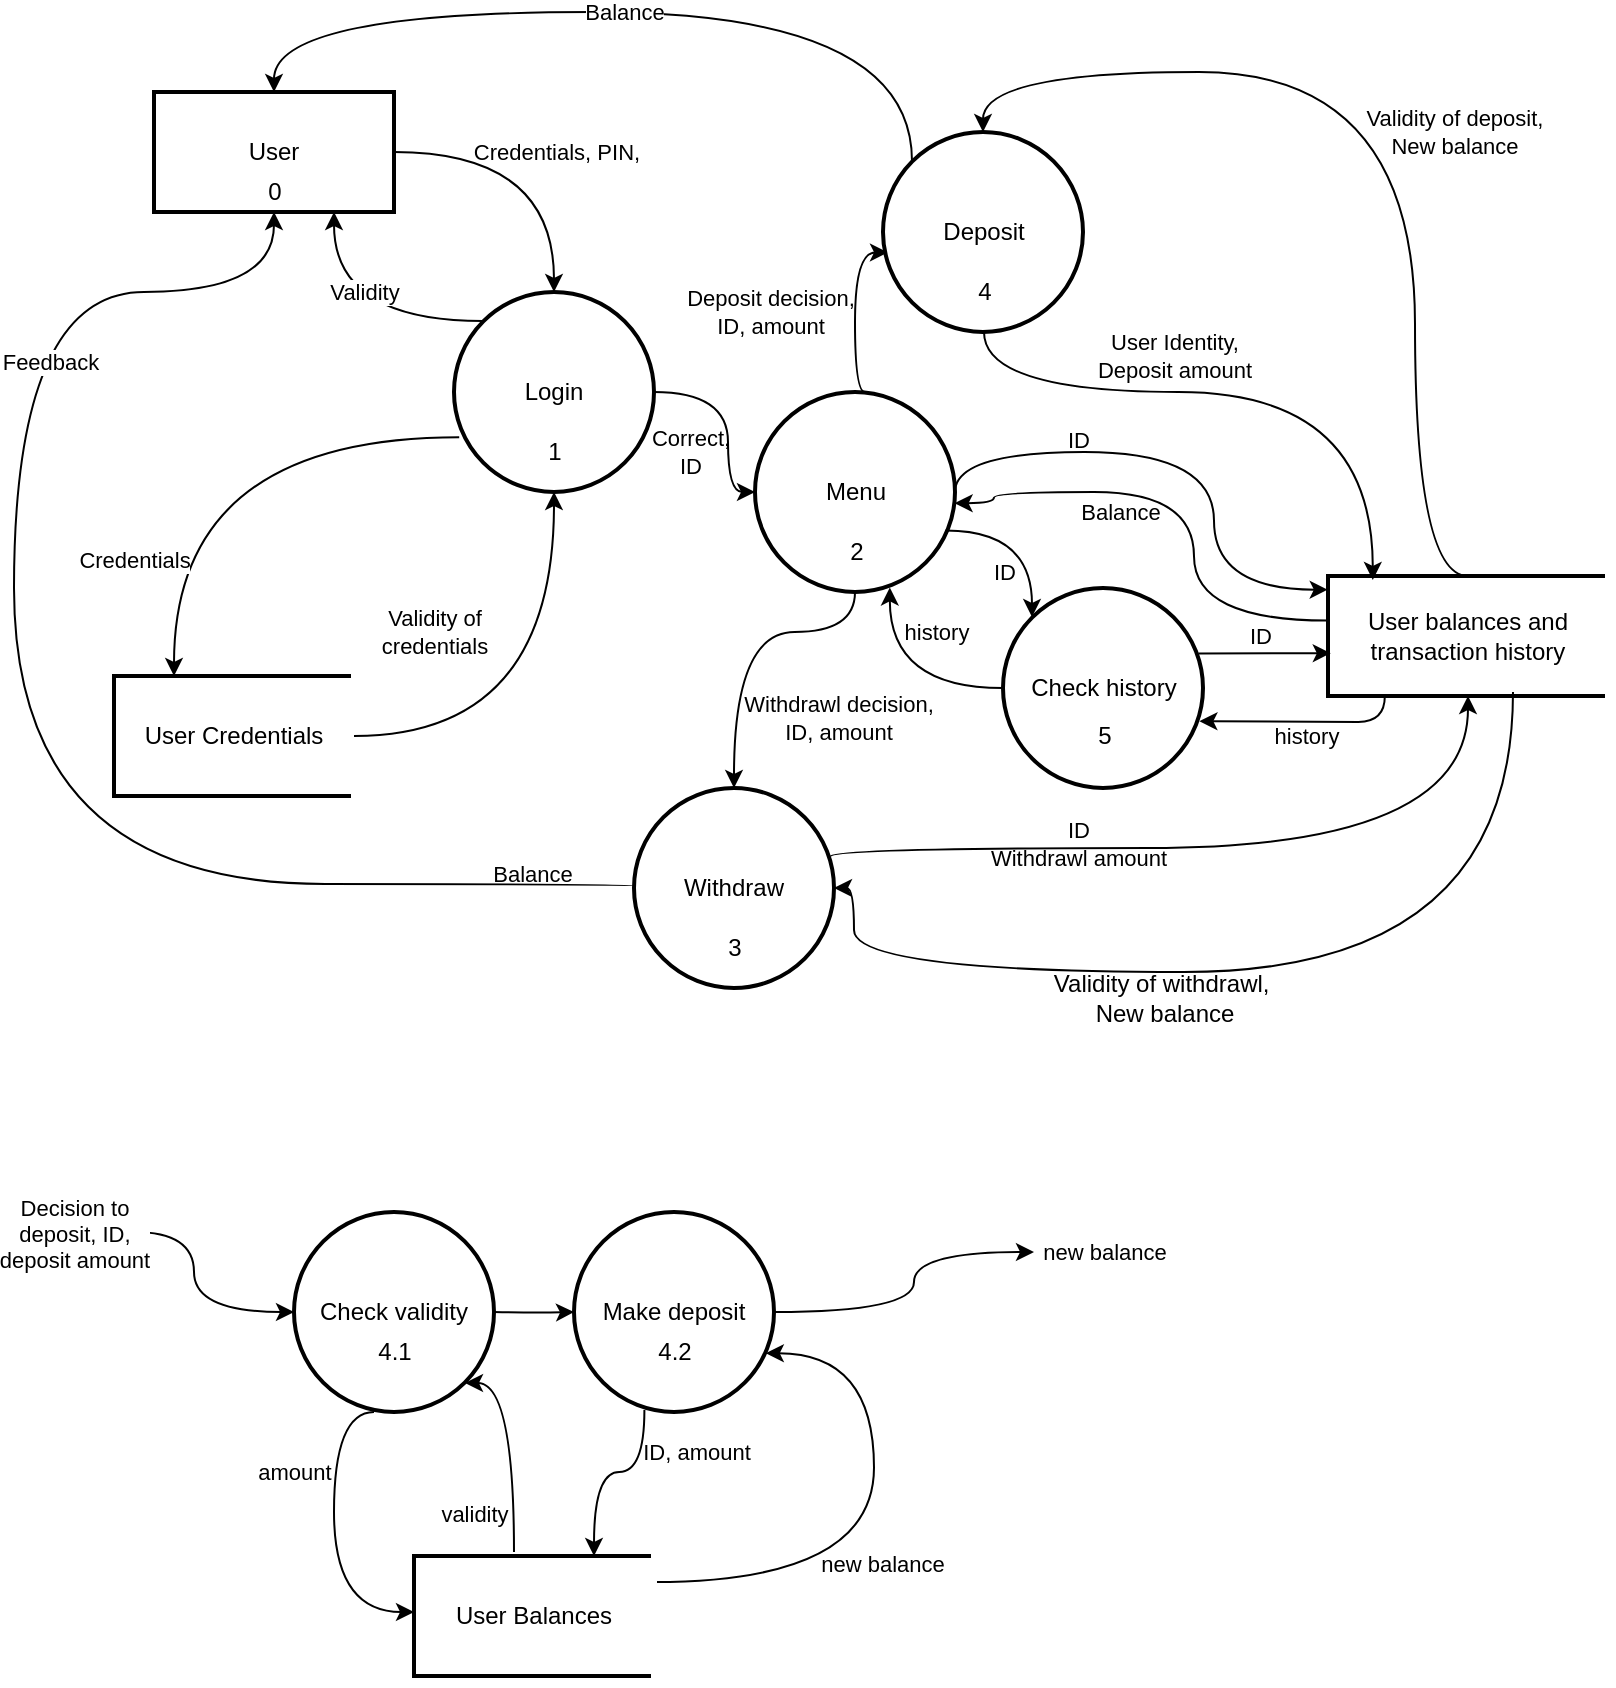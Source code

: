 <mxfile version="14.7.4" type="github" pages="2">
  <diagram id="20ip4_Ek6uK4f86xIrN_" name="Data-Flow Diagram">
    <mxGraphModel dx="1422" dy="762" grid="1" gridSize="10" guides="1" tooltips="1" connect="1" arrows="1" fold="1" page="1" pageScale="1" pageWidth="827" pageHeight="1169" math="0" shadow="0">
      <root>
        <mxCell id="0" />
        <mxCell id="1" parent="0" />
        <mxCell id="DNZP7xRx3pJeG5CFFN4x-2" value="" style="group" parent="1" vertex="1" connectable="0">
          <mxGeometry x="80" y="340" width="120" height="64" as="geometry" />
        </mxCell>
        <mxCell id="DNZP7xRx3pJeG5CFFN4x-3" value="User Credentials" style="rounded=0;whiteSpace=wrap;html=1;strokeWidth=2;" parent="DNZP7xRx3pJeG5CFFN4x-2" vertex="1">
          <mxGeometry y="2" width="120" height="60" as="geometry" />
        </mxCell>
        <mxCell id="DNZP7xRx3pJeG5CFFN4x-4" value="" style="endArrow=none;html=1;strokeWidth=3;strokeColor=#FFFFFF;endSize=7;startSize=10;rounded=0;jumpSize=3;" parent="DNZP7xRx3pJeG5CFFN4x-2" edge="1">
          <mxGeometry width="50" height="50" relative="1" as="geometry">
            <mxPoint x="120" y="64" as="sourcePoint" />
            <mxPoint x="120" as="targetPoint" />
          </mxGeometry>
        </mxCell>
        <mxCell id="DNZP7xRx3pJeG5CFFN4x-5" value="" style="group" parent="1" vertex="1" connectable="0">
          <mxGeometry x="687" y="290" width="140" height="64" as="geometry" />
        </mxCell>
        <mxCell id="DNZP7xRx3pJeG5CFFN4x-6" value="User balances and transaction history" style="rounded=0;whiteSpace=wrap;html=1;strokeWidth=2;" parent="DNZP7xRx3pJeG5CFFN4x-5" vertex="1">
          <mxGeometry y="2" width="140" height="60" as="geometry" />
        </mxCell>
        <mxCell id="DNZP7xRx3pJeG5CFFN4x-7" value="" style="endArrow=none;html=1;strokeWidth=3;strokeColor=#FFFFFF;endSize=7;startSize=10;rounded=0;jumpSize=3;" parent="DNZP7xRx3pJeG5CFFN4x-5" edge="1">
          <mxGeometry width="50" height="50" relative="1" as="geometry">
            <mxPoint x="140" y="64" as="sourcePoint" />
            <mxPoint x="140" as="targetPoint" />
          </mxGeometry>
        </mxCell>
        <mxCell id="DNZP7xRx3pJeG5CFFN4x-8" value="User" style="rounded=0;whiteSpace=wrap;html=1;strokeWidth=2;" parent="1" vertex="1">
          <mxGeometry x="100" y="50" width="120" height="60" as="geometry" />
        </mxCell>
        <mxCell id="DNZP7xRx3pJeG5CFFN4x-12" value="" style="curved=1;endArrow=classic;html=1;fontSize=6;edgeStyle=orthogonalEdgeStyle;exitX=1;exitY=0.5;exitDx=0;exitDy=0;entryX=0.5;entryY=0;entryDx=0;entryDy=0;entryPerimeter=0;" parent="1" source="DNZP7xRx3pJeG5CFFN4x-8" target="lDetADTVNN6YPPrge81u-1" edge="1">
          <mxGeometry width="50" height="50" relative="1" as="geometry">
            <mxPoint x="200" y="72" as="sourcePoint" />
            <mxPoint x="278.96" y="162.6" as="targetPoint" />
            <Array as="points">
              <mxPoint x="300" y="80" />
            </Array>
          </mxGeometry>
        </mxCell>
        <mxCell id="DNZP7xRx3pJeG5CFFN4x-14" value="Credentials, PIN," style="edgeLabel;html=1;align=center;verticalAlign=middle;resizable=0;points=[];rotation=0;labelBackgroundColor=none;" parent="DNZP7xRx3pJeG5CFFN4x-12" vertex="1" connectable="0">
          <mxGeometry x="-0.169" y="-11" relative="1" as="geometry">
            <mxPoint x="18" y="-11" as="offset" />
          </mxGeometry>
        </mxCell>
        <mxCell id="DNZP7xRx3pJeG5CFFN4x-13" value="" style="curved=1;endArrow=none;html=1;fontSize=6;edgeStyle=orthogonalEdgeStyle;exitX=0.5;exitY=1;exitDx=0;exitDy=0;entryX=0;entryY=0.5;entryDx=0;entryDy=0;entryPerimeter=0;startArrow=classic;startFill=1;endFill=0;" parent="1" source="DNZP7xRx3pJeG5CFFN4x-8" target="lDetADTVNN6YPPrge81u-5" edge="1">
          <mxGeometry width="50" height="50" relative="1" as="geometry">
            <mxPoint x="250" y="150" as="sourcePoint" />
            <mxPoint x="230" y="210" as="targetPoint" />
            <Array as="points">
              <mxPoint x="160" y="150" />
              <mxPoint x="30" y="150" />
              <mxPoint x="30" y="446" />
              <mxPoint x="341" y="446" />
            </Array>
          </mxGeometry>
        </mxCell>
        <mxCell id="ltB92Kur-wiOjluLVhbf-3" value="Feedback" style="edgeLabel;html=1;align=center;verticalAlign=middle;resizable=0;points=[];" vertex="1" connectable="0" parent="DNZP7xRx3pJeG5CFFN4x-13">
          <mxGeometry x="-0.474" y="18" relative="1" as="geometry">
            <mxPoint as="offset" />
          </mxGeometry>
        </mxCell>
        <mxCell id="DNZP7xRx3pJeG5CFFN4x-16" value="" style="curved=1;endArrow=classic;html=1;fontSize=6;edgeStyle=orthogonalEdgeStyle;exitX=0.026;exitY=0.726;exitDx=0;exitDy=0;exitPerimeter=0;entryX=0.25;entryY=0;entryDx=0;entryDy=0;" parent="1" source="lDetADTVNN6YPPrge81u-1" target="DNZP7xRx3pJeG5CFFN4x-3" edge="1">
          <mxGeometry width="50" height="50" relative="1" as="geometry">
            <mxPoint x="253.2" y="245.5" as="sourcePoint" />
            <mxPoint x="150" y="300" as="targetPoint" />
            <Array as="points">
              <mxPoint x="110" y="223" />
            </Array>
          </mxGeometry>
        </mxCell>
        <mxCell id="DNZP7xRx3pJeG5CFFN4x-17" value="Credentials" style="edgeLabel;html=1;align=center;verticalAlign=middle;resizable=0;points=[];" parent="DNZP7xRx3pJeG5CFFN4x-16" vertex="1" connectable="0">
          <mxGeometry x="0.44" y="-1" relative="1" as="geometry">
            <mxPoint x="-18.98" y="15.3" as="offset" />
          </mxGeometry>
        </mxCell>
        <mxCell id="DNZP7xRx3pJeG5CFFN4x-18" value="" style="curved=1;endArrow=classic;html=1;fontSize=6;edgeStyle=orthogonalEdgeStyle;exitX=1;exitY=0.5;exitDx=0;exitDy=0;entryX=0.5;entryY=1;entryDx=0;entryDy=0;entryPerimeter=0;" parent="1" source="DNZP7xRx3pJeG5CFFN4x-3" target="lDetADTVNN6YPPrge81u-1" edge="1">
          <mxGeometry width="50" height="50" relative="1" as="geometry">
            <mxPoint x="240" y="380" as="sourcePoint" />
            <mxPoint x="310" y="260" as="targetPoint" />
            <Array as="points">
              <mxPoint x="300" y="372" />
            </Array>
          </mxGeometry>
        </mxCell>
        <mxCell id="DNZP7xRx3pJeG5CFFN4x-19" value="Validity of &lt;br&gt;credentials" style="edgeLabel;html=1;align=center;verticalAlign=middle;resizable=0;points=[];labelBackgroundColor=none;" parent="DNZP7xRx3pJeG5CFFN4x-18" vertex="1" connectable="0">
          <mxGeometry x="0.077" y="4" relative="1" as="geometry">
            <mxPoint x="-56.0" y="-32.57" as="offset" />
          </mxGeometry>
        </mxCell>
        <mxCell id="DNZP7xRx3pJeG5CFFN4x-20" value="" style="curved=1;endArrow=none;html=1;fontSize=6;edgeStyle=orthogonalEdgeStyle;exitX=0.5;exitY=0;exitDx=0;exitDy=0;exitPerimeter=0;entryX=0.5;entryY=0;entryDx=0;entryDy=0;startArrow=classic;startFill=1;endFill=0;" parent="1" source="lDetADTVNN6YPPrge81u-3" target="DNZP7xRx3pJeG5CFFN4x-6" edge="1">
          <mxGeometry width="50" height="50" relative="1" as="geometry">
            <mxPoint x="417.3" y="245.5" as="sourcePoint" />
            <mxPoint x="450.5" y="250" as="targetPoint" />
            <Array as="points">
              <mxPoint x="514.5" y="40" />
              <mxPoint x="730.5" y="40" />
            </Array>
          </mxGeometry>
        </mxCell>
        <mxCell id="DNZP7xRx3pJeG5CFFN4x-22" value="User Identity,&lt;br&gt;Deposit amount" style="edgeLabel;html=1;align=center;verticalAlign=middle;resizable=0;points=[];labelBackgroundColor=none;" parent="DNZP7xRx3pJeG5CFFN4x-20" vertex="1" connectable="0">
          <mxGeometry x="-0.235" y="-3" relative="1" as="geometry">
            <mxPoint x="-75.5" y="139" as="offset" />
          </mxGeometry>
        </mxCell>
        <mxCell id="DNZP7xRx3pJeG5CFFN4x-23" value="" style="curved=1;endArrow=none;html=1;fontSize=6;edgeStyle=orthogonalEdgeStyle;exitX=0.16;exitY=0.033;exitDx=0;exitDy=0;startArrow=classic;startFill=1;endFill=0;exitPerimeter=0;" parent="1" source="DNZP7xRx3pJeG5CFFN4x-6" target="lDetADTVNN6YPPrge81u-3" edge="1">
          <mxGeometry width="50" height="50" relative="1" as="geometry">
            <mxPoint x="450.5" y="220" as="sourcePoint" />
            <mxPoint x="520.5" y="280" as="targetPoint" />
            <Array as="points">
              <mxPoint x="709" y="200" />
              <mxPoint x="515" y="200" />
            </Array>
          </mxGeometry>
        </mxCell>
        <mxCell id="DNZP7xRx3pJeG5CFFN4x-24" value="Validity of deposit,&lt;br&gt;New balance" style="edgeLabel;html=1;align=center;verticalAlign=middle;resizable=0;points=[];labelBackgroundColor=none;" parent="DNZP7xRx3pJeG5CFFN4x-23" vertex="1" connectable="0">
          <mxGeometry x="0.102" y="2" relative="1" as="geometry">
            <mxPoint x="122" y="-132" as="offset" />
          </mxGeometry>
        </mxCell>
        <mxCell id="UeiX7gl3dUkPdL3us73Y-2" style="edgeStyle=orthogonalEdgeStyle;rounded=0;orthogonalLoop=1;jettySize=auto;html=1;exitX=0.145;exitY=0.145;exitDx=0;exitDy=0;exitPerimeter=0;entryX=0.75;entryY=1;entryDx=0;entryDy=0;curved=1;" edge="1" parent="1" source="lDetADTVNN6YPPrge81u-1" target="DNZP7xRx3pJeG5CFFN4x-8">
          <mxGeometry relative="1" as="geometry" />
        </mxCell>
        <mxCell id="ltB92Kur-wiOjluLVhbf-4" value="Validity" style="edgeLabel;html=1;align=center;verticalAlign=middle;resizable=0;points=[];" vertex="1" connectable="0" parent="UeiX7gl3dUkPdL3us73Y-2">
          <mxGeometry x="0.38" y="-13" relative="1" as="geometry">
            <mxPoint x="2" as="offset" />
          </mxGeometry>
        </mxCell>
        <mxCell id="lDetADTVNN6YPPrge81u-1" value="Login" style="strokeWidth=2;html=1;shape=mxgraph.flowchart.start_2;whiteSpace=wrap;" parent="1" vertex="1">
          <mxGeometry x="250" y="150" width="100" height="100" as="geometry" />
        </mxCell>
        <mxCell id="lDetADTVNN6YPPrge81u-2" value="" style="curved=1;endArrow=classic;html=1;fontSize=6;edgeStyle=orthogonalEdgeStyle;entryX=0.025;entryY=0.602;entryDx=0;entryDy=0;entryPerimeter=0;" parent="1" target="lDetADTVNN6YPPrge81u-3" edge="1">
          <mxGeometry width="50" height="50" relative="1" as="geometry">
            <mxPoint x="460.5" y="210" as="sourcePoint" />
            <mxPoint x="440.5" y="200" as="targetPoint" />
            <Array as="points">
              <mxPoint x="450.5" y="200" />
              <mxPoint x="450.5" y="130" />
            </Array>
          </mxGeometry>
        </mxCell>
        <mxCell id="lDetADTVNN6YPPrge81u-20" value="Deposit decision,&lt;br&gt;ID, amount" style="edgeLabel;html=1;align=center;verticalAlign=middle;resizable=0;points=[];labelBackgroundColor=none;" parent="lDetADTVNN6YPPrge81u-2" vertex="1" connectable="0">
          <mxGeometry x="0.145" y="1" relative="1" as="geometry">
            <mxPoint x="-41.5" y="0.83" as="offset" />
          </mxGeometry>
        </mxCell>
        <mxCell id="lDetADTVNN6YPPrge81u-3" value="Deposit" style="strokeWidth=2;html=1;shape=mxgraph.flowchart.start_2;whiteSpace=wrap;" parent="1" vertex="1">
          <mxGeometry x="464.5" y="70" width="100" height="100" as="geometry" />
        </mxCell>
        <mxCell id="lDetADTVNN6YPPrge81u-4" value="" style="curved=1;endArrow=classic;html=1;fontSize=6;edgeStyle=orthogonalEdgeStyle;entryX=0.5;entryY=0;entryDx=0;entryDy=0;entryPerimeter=0;exitX=0.5;exitY=1;exitDx=0;exitDy=0;exitPerimeter=0;" parent="1" source="lDetADTVNN6YPPrge81u-15" target="lDetADTVNN6YPPrge81u-5" edge="1">
          <mxGeometry width="50" height="50" relative="1" as="geometry">
            <mxPoint x="420.5" y="310" as="sourcePoint" />
            <mxPoint x="490.5" y="320" as="targetPoint" />
            <Array as="points">
              <mxPoint x="450.5" y="320" />
              <mxPoint x="390.5" y="320" />
            </Array>
          </mxGeometry>
        </mxCell>
        <mxCell id="lDetADTVNN6YPPrge81u-19" value="Withdrawl decision,&lt;br&gt;ID, amount" style="edgeLabel;html=1;align=center;verticalAlign=middle;resizable=0;points=[];labelBackgroundColor=none;" parent="lDetADTVNN6YPPrge81u-4" vertex="1" connectable="0">
          <mxGeometry x="0.043" y="1" relative="1" as="geometry">
            <mxPoint x="51" y="40.72" as="offset" />
          </mxGeometry>
        </mxCell>
        <mxCell id="lDetADTVNN6YPPrge81u-5" value="Withdraw" style="strokeWidth=2;html=1;shape=mxgraph.flowchart.start_2;whiteSpace=wrap;" parent="1" vertex="1">
          <mxGeometry x="340" y="398" width="100" height="100" as="geometry" />
        </mxCell>
        <mxCell id="lDetADTVNN6YPPrge81u-6" value="" style="curved=1;endArrow=classic;html=1;fontSize=6;edgeStyle=orthogonalEdgeStyle;exitX=1;exitY=0.5;exitDx=0;exitDy=0;exitPerimeter=0;entryX=-0.001;entryY=0.114;entryDx=0;entryDy=0;entryPerimeter=0;" parent="1" source="lDetADTVNN6YPPrge81u-15" target="DNZP7xRx3pJeG5CFFN4x-6" edge="1">
          <mxGeometry width="50" height="50" relative="1" as="geometry">
            <mxPoint x="580.5" y="280" as="sourcePoint" />
            <mxPoint x="660.5" y="320.034" as="targetPoint" />
            <Array as="points">
              <mxPoint x="501" y="230" />
              <mxPoint x="630" y="230" />
              <mxPoint x="630" y="299" />
            </Array>
          </mxGeometry>
        </mxCell>
        <mxCell id="lDetADTVNN6YPPrge81u-7" value="ID" style="edgeLabel;html=1;align=center;verticalAlign=middle;resizable=0;points=[];labelBackgroundColor=none;" parent="lDetADTVNN6YPPrge81u-6" vertex="1" connectable="0">
          <mxGeometry x="-0.149" y="-9" relative="1" as="geometry">
            <mxPoint x="-36.17" y="-15" as="offset" />
          </mxGeometry>
        </mxCell>
        <mxCell id="lDetADTVNN6YPPrge81u-8" value="" style="curved=1;endArrow=classic;html=1;fontSize=6;edgeStyle=orthogonalEdgeStyle;exitX=0;exitY=0.371;exitDx=0;exitDy=0;entryX=0.998;entryY=0.556;entryDx=0;entryDy=0;entryPerimeter=0;exitPerimeter=0;" parent="1" source="DNZP7xRx3pJeG5CFFN4x-6" target="lDetADTVNN6YPPrge81u-15" edge="1">
          <mxGeometry width="50" height="50" relative="1" as="geometry">
            <mxPoint x="620.5" y="340" as="sourcePoint" />
            <mxPoint x="501" y="264" as="targetPoint" />
            <Array as="points">
              <mxPoint x="620" y="314" />
              <mxPoint x="620" y="250" />
              <mxPoint x="520" y="250" />
              <mxPoint x="520" y="256" />
            </Array>
          </mxGeometry>
        </mxCell>
        <mxCell id="lDetADTVNN6YPPrge81u-9" value="Balance" style="edgeLabel;html=1;align=center;verticalAlign=middle;resizable=0;points=[];labelBackgroundColor=none;" parent="lDetADTVNN6YPPrge81u-8" vertex="1" connectable="0">
          <mxGeometry x="0.092" y="-1" relative="1" as="geometry">
            <mxPoint x="-28.21" y="11" as="offset" />
          </mxGeometry>
        </mxCell>
        <mxCell id="lDetADTVNN6YPPrge81u-10" value="" style="curved=1;endArrow=classic;html=1;fontSize=6;edgeStyle=orthogonalEdgeStyle;entryX=0.5;entryY=1;entryDx=0;entryDy=0;exitX=0.981;exitY=0.343;exitDx=0;exitDy=0;exitPerimeter=0;" parent="1" source="lDetADTVNN6YPPrge81u-5" target="DNZP7xRx3pJeG5CFFN4x-6" edge="1">
          <mxGeometry width="50" height="50" relative="1" as="geometry">
            <mxPoint x="480" y="348" as="sourcePoint" />
            <mxPoint x="695" y="390" as="targetPoint" />
            <Array as="points">
              <mxPoint x="438" y="428" />
              <mxPoint x="757" y="428" />
            </Array>
          </mxGeometry>
        </mxCell>
        <mxCell id="lDetADTVNN6YPPrge81u-11" value="ID&lt;br&gt;Withdrawl amount" style="edgeLabel;html=1;align=center;verticalAlign=middle;resizable=0;points=[];labelBackgroundColor=none;" parent="lDetADTVNN6YPPrge81u-10" vertex="1" connectable="0">
          <mxGeometry x="-0.132" y="2" relative="1" as="geometry">
            <mxPoint x="-46" as="offset" />
          </mxGeometry>
        </mxCell>
        <mxCell id="lDetADTVNN6YPPrge81u-12" value="" style="curved=1;endArrow=classic;html=1;fontSize=6;edgeStyle=orthogonalEdgeStyle;entryX=1;entryY=0.5;entryDx=0;entryDy=0;entryPerimeter=0;" parent="1" target="lDetADTVNN6YPPrge81u-5" edge="1">
          <mxGeometry width="50" height="50" relative="1" as="geometry">
            <mxPoint x="779.5" y="350" as="sourcePoint" />
            <mxPoint x="620.5" y="330" as="targetPoint" />
            <Array as="points">
              <mxPoint x="780" y="490" />
              <mxPoint x="450" y="490" />
              <mxPoint x="450" y="448" />
            </Array>
          </mxGeometry>
        </mxCell>
        <mxCell id="lDetADTVNN6YPPrge81u-13" value="" style="curved=1;endArrow=classic;html=1;fontSize=6;edgeStyle=orthogonalEdgeStyle;exitX=0.145;exitY=0.145;exitDx=0;exitDy=0;exitPerimeter=0;entryX=0.5;entryY=0;entryDx=0;entryDy=0;" parent="1" source="lDetADTVNN6YPPrge81u-3" target="DNZP7xRx3pJeG5CFFN4x-8" edge="1">
          <mxGeometry width="50" height="50" relative="1" as="geometry">
            <mxPoint x="420" y="90" as="sourcePoint" />
            <mxPoint x="60" y="110" as="targetPoint" />
            <Array as="points">
              <mxPoint x="479" y="10" />
              <mxPoint x="160" y="10" />
            </Array>
          </mxGeometry>
        </mxCell>
        <mxCell id="lDetADTVNN6YPPrge81u-24" value="Balance" style="edgeLabel;html=1;align=center;verticalAlign=middle;resizable=0;points=[];labelBackgroundColor=none;" parent="lDetADTVNN6YPPrge81u-13" vertex="1" connectable="0">
          <mxGeometry x="-0.715" y="14" relative="1" as="geometry">
            <mxPoint x="-176" y="418.5" as="offset" />
          </mxGeometry>
        </mxCell>
        <mxCell id="ltB92Kur-wiOjluLVhbf-2" value="Balance" style="edgeLabel;html=1;align=center;verticalAlign=middle;resizable=0;points=[];" vertex="1" connectable="0" parent="lDetADTVNN6YPPrge81u-13">
          <mxGeometry x="0.013" relative="1" as="geometry">
            <mxPoint x="1" as="offset" />
          </mxGeometry>
        </mxCell>
        <mxCell id="lDetADTVNN6YPPrge81u-15" value="Menu" style="strokeWidth=2;html=1;shape=mxgraph.flowchart.start_2;whiteSpace=wrap;labelBackgroundColor=none;" parent="1" vertex="1">
          <mxGeometry x="400.5" y="200.0" width="100" height="100" as="geometry" />
        </mxCell>
        <mxCell id="lDetADTVNN6YPPrge81u-16" value="" style="curved=1;endArrow=classic;html=1;fontSize=6;edgeStyle=orthogonalEdgeStyle;exitX=1;exitY=0.5;exitDx=0;exitDy=0;exitPerimeter=0;entryX=0;entryY=0.5;entryDx=0;entryDy=0;entryPerimeter=0;" parent="1" source="lDetADTVNN6YPPrge81u-1" target="lDetADTVNN6YPPrge81u-15" edge="1">
          <mxGeometry width="50" height="50" relative="1" as="geometry">
            <mxPoint x="386" y="235.5" as="sourcePoint" />
            <mxPoint x="510.5" y="280" as="targetPoint" />
            <Array as="points">
              <mxPoint x="387" y="200" />
              <mxPoint x="387" y="250" />
            </Array>
          </mxGeometry>
        </mxCell>
        <mxCell id="lDetADTVNN6YPPrge81u-21" value="Correct, &lt;br&gt;ID" style="edgeLabel;html=1;align=center;verticalAlign=middle;resizable=0;points=[];labelBackgroundColor=none;" parent="lDetADTVNN6YPPrge81u-16" vertex="1" connectable="0">
          <mxGeometry x="-0.46" y="-4" relative="1" as="geometry">
            <mxPoint x="-9" y="26" as="offset" />
          </mxGeometry>
        </mxCell>
        <mxCell id="lDetADTVNN6YPPrge81u-18" value="Validity of withdrawl,&amp;nbsp;&lt;br&gt;New balance" style="text;html=1;align=center;verticalAlign=middle;resizable=0;points=[];autosize=1;" parent="1" vertex="1">
          <mxGeometry x="540" y="488" width="130" height="30" as="geometry" />
        </mxCell>
        <mxCell id="lDetADTVNN6YPPrge81u-27" value="0" style="text;html=1;align=center;verticalAlign=middle;resizable=0;points=[];autosize=1;" parent="1" vertex="1">
          <mxGeometry x="150" y="90" width="20" height="20" as="geometry" />
        </mxCell>
        <mxCell id="lDetADTVNN6YPPrge81u-28" value="1" style="text;html=1;align=center;verticalAlign=middle;resizable=0;points=[];autosize=1;" parent="1" vertex="1">
          <mxGeometry x="290" y="220" width="20" height="20" as="geometry" />
        </mxCell>
        <mxCell id="lDetADTVNN6YPPrge81u-29" value="2" style="text;html=1;align=center;verticalAlign=middle;resizable=0;points=[];autosize=1;" parent="1" vertex="1">
          <mxGeometry x="440.5" y="270" width="20" height="20" as="geometry" />
        </mxCell>
        <mxCell id="lDetADTVNN6YPPrge81u-30" value="3" style="text;html=1;align=center;verticalAlign=middle;resizable=0;points=[];autosize=1;" parent="1" vertex="1">
          <mxGeometry x="380" y="468" width="20" height="20" as="geometry" />
        </mxCell>
        <mxCell id="lDetADTVNN6YPPrge81u-31" value="4" style="text;html=1;align=center;verticalAlign=middle;resizable=0;points=[];autosize=1;" parent="1" vertex="1">
          <mxGeometry x="504.5" y="140" width="20" height="20" as="geometry" />
        </mxCell>
        <mxCell id="lDetADTVNN6YPPrge81u-32" value="Check validity" style="strokeWidth=2;html=1;shape=mxgraph.flowchart.start_2;whiteSpace=wrap;labelBackgroundColor=none;" parent="1" vertex="1">
          <mxGeometry x="170" y="610" width="100" height="100" as="geometry" />
        </mxCell>
        <mxCell id="lDetADTVNN6YPPrge81u-33" value="" style="curved=1;endArrow=classic;html=1;fontSize=6;edgeStyle=orthogonalEdgeStyle;entryX=0;entryY=0.5;entryDx=0;entryDy=0;entryPerimeter=0;" parent="1" target="lDetADTVNN6YPPrge81u-32" edge="1">
          <mxGeometry width="50" height="50" relative="1" as="geometry">
            <mxPoint x="90" y="620" as="sourcePoint" />
            <mxPoint x="140" y="640" as="targetPoint" />
            <Array as="points">
              <mxPoint x="120" y="620" />
              <mxPoint x="120" y="660" />
            </Array>
          </mxGeometry>
        </mxCell>
        <mxCell id="lDetADTVNN6YPPrge81u-34" value="Decision to&lt;br&gt;deposit, ID, &lt;br&gt;deposit amount" style="edgeLabel;html=1;align=center;verticalAlign=middle;resizable=0;points=[];" parent="lDetADTVNN6YPPrge81u-33" vertex="1" connectable="0">
          <mxGeometry x="-0.087" relative="1" as="geometry">
            <mxPoint x="-59.97" y="-24.55" as="offset" />
          </mxGeometry>
        </mxCell>
        <mxCell id="lDetADTVNN6YPPrge81u-35" value="4.1" style="text;html=1;align=center;verticalAlign=middle;resizable=0;points=[];autosize=1;" parent="1" vertex="1">
          <mxGeometry x="205" y="670" width="30" height="20" as="geometry" />
        </mxCell>
        <mxCell id="lDetADTVNN6YPPrge81u-36" value="Make deposit" style="strokeWidth=2;html=1;shape=mxgraph.flowchart.start_2;whiteSpace=wrap;labelBackgroundColor=none;" parent="1" vertex="1">
          <mxGeometry x="310" y="610" width="100" height="100" as="geometry" />
        </mxCell>
        <mxCell id="lDetADTVNN6YPPrge81u-37" value="" style="curved=1;endArrow=classic;html=1;fontSize=6;edgeStyle=orthogonalEdgeStyle;entryX=0;entryY=0.5;entryDx=0;entryDy=0;entryPerimeter=0;" parent="1" target="lDetADTVNN6YPPrge81u-36" edge="1">
          <mxGeometry width="50" height="50" relative="1" as="geometry">
            <mxPoint x="270" y="660" as="sourcePoint" />
            <mxPoint x="310" y="680" as="targetPoint" />
            <Array as="points" />
          </mxGeometry>
        </mxCell>
        <mxCell id="lDetADTVNN6YPPrge81u-41" value="" style="curved=1;endArrow=classic;html=1;fontSize=6;edgeStyle=orthogonalEdgeStyle;entryX=0;entryY=0.5;entryDx=0;entryDy=0;" parent="1" edge="1">
          <mxGeometry width="50" height="50" relative="1" as="geometry">
            <mxPoint x="210" y="710" as="sourcePoint" />
            <mxPoint x="230" y="810" as="targetPoint" />
            <Array as="points">
              <mxPoint x="190" y="710" />
              <mxPoint x="190" y="810" />
            </Array>
          </mxGeometry>
        </mxCell>
        <mxCell id="lDetADTVNN6YPPrge81u-58" value="amount" style="edgeLabel;html=1;align=center;verticalAlign=middle;resizable=0;points=[];labelBackgroundColor=none;" parent="lDetADTVNN6YPPrge81u-41" vertex="1" connectable="0">
          <mxGeometry x="0.073" relative="1" as="geometry">
            <mxPoint x="-20" y="-36" as="offset" />
          </mxGeometry>
        </mxCell>
        <mxCell id="lDetADTVNN6YPPrge81u-43" value="Check history" style="strokeWidth=2;html=1;shape=mxgraph.flowchart.start_2;whiteSpace=wrap;labelBackgroundColor=none;" parent="1" vertex="1">
          <mxGeometry x="524.5" y="298" width="100" height="100" as="geometry" />
        </mxCell>
        <mxCell id="lDetADTVNN6YPPrge81u-44" value="" style="curved=1;endArrow=classic;html=1;fontSize=6;edgeStyle=orthogonalEdgeStyle;exitX=0.953;exitY=0.693;exitDx=0;exitDy=0;exitPerimeter=0;entryX=0.145;entryY=0.145;entryDx=0;entryDy=0;entryPerimeter=0;" parent="1" source="lDetADTVNN6YPPrge81u-15" target="lDetADTVNN6YPPrge81u-43" edge="1">
          <mxGeometry width="50" height="50" relative="1" as="geometry">
            <mxPoint x="510" y="290" as="sourcePoint" />
            <mxPoint x="550" y="310" as="targetPoint" />
            <Array as="points">
              <mxPoint x="539" y="269" />
            </Array>
          </mxGeometry>
        </mxCell>
        <mxCell id="lDetADTVNN6YPPrge81u-47" value="ID" style="edgeLabel;html=1;align=center;verticalAlign=middle;resizable=0;points=[];labelBackgroundColor=none;" parent="lDetADTVNN6YPPrge81u-44" vertex="1" connectable="0">
          <mxGeometry x="0.021" y="3" relative="1" as="geometry">
            <mxPoint x="-17.5" y="19.71" as="offset" />
          </mxGeometry>
        </mxCell>
        <mxCell id="lDetADTVNN6YPPrge81u-45" value="" style="curved=1;endArrow=classic;html=1;fontSize=6;edgeStyle=orthogonalEdgeStyle;entryX=0.674;entryY=0.977;entryDx=0;entryDy=0;entryPerimeter=0;exitX=0;exitY=0.5;exitDx=0;exitDy=0;exitPerimeter=0;" parent="1" source="lDetADTVNN6YPPrge81u-43" target="lDetADTVNN6YPPrge81u-15" edge="1">
          <mxGeometry width="50" height="50" relative="1" as="geometry">
            <mxPoint x="521" y="330" as="sourcePoint" />
            <mxPoint x="540" y="350" as="targetPoint" />
            <Array as="points">
              <mxPoint x="468" y="348" />
            </Array>
          </mxGeometry>
        </mxCell>
        <mxCell id="lDetADTVNN6YPPrge81u-46" value="history" style="edgeLabel;html=1;align=center;verticalAlign=middle;resizable=0;points=[];labelBackgroundColor=none;" parent="lDetADTVNN6YPPrge81u-45" vertex="1" connectable="0">
          <mxGeometry x="0.17" relative="1" as="geometry">
            <mxPoint x="22.67" y="-21.93" as="offset" />
          </mxGeometry>
        </mxCell>
        <mxCell id="lDetADTVNN6YPPrge81u-48" value="" style="curved=1;endArrow=classic;html=1;fontSize=6;edgeStyle=orthogonalEdgeStyle;exitX=0.977;exitY=0.327;exitDx=0;exitDy=0;exitPerimeter=0;entryX=0.01;entryY=0.643;entryDx=0;entryDy=0;entryPerimeter=0;" parent="1" source="lDetADTVNN6YPPrge81u-43" target="DNZP7xRx3pJeG5CFFN4x-6" edge="1">
          <mxGeometry width="50" height="50" relative="1" as="geometry">
            <mxPoint x="640" y="340" as="sourcePoint" />
            <mxPoint x="680" y="360" as="targetPoint" />
            <Array as="points" />
          </mxGeometry>
        </mxCell>
        <mxCell id="lDetADTVNN6YPPrge81u-49" value="ID" style="edgeLabel;html=1;align=center;verticalAlign=middle;resizable=0;points=[];" parent="lDetADTVNN6YPPrge81u-48" vertex="1" connectable="0">
          <mxGeometry x="-0.082" y="1" relative="1" as="geometry">
            <mxPoint y="-8" as="offset" />
          </mxGeometry>
        </mxCell>
        <mxCell id="lDetADTVNN6YPPrge81u-50" value="" style="curved=1;endArrow=classic;html=1;fontSize=6;edgeStyle=orthogonalEdgeStyle;entryX=0.982;entryY=0.666;entryDx=0;entryDy=0;entryPerimeter=0;exitX=0.203;exitY=1.001;exitDx=0;exitDy=0;exitPerimeter=0;" parent="1" source="DNZP7xRx3pJeG5CFFN4x-6" target="lDetADTVNN6YPPrge81u-43" edge="1">
          <mxGeometry width="50" height="50" relative="1" as="geometry">
            <mxPoint x="590" y="340" as="sourcePoint" />
            <mxPoint x="630" y="360" as="targetPoint" />
            <Array as="points">
              <mxPoint x="689" y="365" />
              <mxPoint x="630" y="365" />
            </Array>
          </mxGeometry>
        </mxCell>
        <mxCell id="lDetADTVNN6YPPrge81u-51" value="history" style="edgeLabel;html=1;align=center;verticalAlign=middle;resizable=0;points=[];" parent="lDetADTVNN6YPPrge81u-50" vertex="1" connectable="0">
          <mxGeometry x="-0.2" relative="1" as="geometry">
            <mxPoint x="-9.92" y="7" as="offset" />
          </mxGeometry>
        </mxCell>
        <mxCell id="lDetADTVNN6YPPrge81u-52" value="5" style="text;html=1;align=center;verticalAlign=middle;resizable=0;points=[];autosize=1;" parent="1" vertex="1">
          <mxGeometry x="564.5" y="362" width="20" height="20" as="geometry" />
        </mxCell>
        <mxCell id="lDetADTVNN6YPPrge81u-55" value="4.2" style="text;html=1;align=center;verticalAlign=middle;resizable=0;points=[];autosize=1;" parent="1" vertex="1">
          <mxGeometry x="345" y="670" width="30" height="20" as="geometry" />
        </mxCell>
        <mxCell id="lDetADTVNN6YPPrge81u-56" value="" style="curved=1;endArrow=classic;html=1;fontSize=6;edgeStyle=orthogonalEdgeStyle;entryX=0.855;entryY=0.855;entryDx=0;entryDy=0;entryPerimeter=0;" parent="1" target="lDetADTVNN6YPPrge81u-32" edge="1">
          <mxGeometry width="50" height="50" relative="1" as="geometry">
            <mxPoint x="280" y="780" as="sourcePoint" />
            <mxPoint x="310" y="750" as="targetPoint" />
            <Array as="points">
              <mxPoint x="280" y="780" />
              <mxPoint x="280" y="696" />
            </Array>
          </mxGeometry>
        </mxCell>
        <mxCell id="lDetADTVNN6YPPrge81u-57" value="validity" style="edgeLabel;html=1;align=center;verticalAlign=middle;resizable=0;points=[];" parent="lDetADTVNN6YPPrge81u-56" vertex="1" connectable="0">
          <mxGeometry x="-0.18" relative="1" as="geometry">
            <mxPoint x="-20" y="24.8" as="offset" />
          </mxGeometry>
        </mxCell>
        <mxCell id="lDetADTVNN6YPPrge81u-59" value="" style="curved=1;endArrow=classic;html=1;fontSize=6;edgeStyle=orthogonalEdgeStyle;exitX=0.352;exitY=0.99;exitDx=0;exitDy=0;exitPerimeter=0;entryX=0.75;entryY=0;entryDx=0;entryDy=0;" parent="1" source="lDetADTVNN6YPPrge81u-36" target="lDetADTVNN6YPPrge81u-66" edge="1">
          <mxGeometry width="50" height="50" relative="1" as="geometry">
            <mxPoint x="330" y="730" as="sourcePoint" />
            <mxPoint x="320" y="780" as="targetPoint" />
            <Array as="points">
              <mxPoint x="345" y="740" />
              <mxPoint x="320" y="740" />
            </Array>
          </mxGeometry>
        </mxCell>
        <mxCell id="lDetADTVNN6YPPrge81u-60" value="ID, amount" style="edgeLabel;html=1;align=center;verticalAlign=middle;resizable=0;points=[];labelBackgroundColor=none;" parent="lDetADTVNN6YPPrge81u-59" vertex="1" connectable="0">
          <mxGeometry x="-0.006" y="5" relative="1" as="geometry">
            <mxPoint x="43.63" y="-15" as="offset" />
          </mxGeometry>
        </mxCell>
        <mxCell id="lDetADTVNN6YPPrge81u-61" value="" style="curved=1;endArrow=classic;html=1;fontSize=6;edgeStyle=orthogonalEdgeStyle;entryX=0.959;entryY=0.706;entryDx=0;entryDy=0;entryPerimeter=0;" parent="1" source="lDetADTVNN6YPPrge81u-66" target="lDetADTVNN6YPPrge81u-36" edge="1">
          <mxGeometry width="50" height="50" relative="1" as="geometry">
            <mxPoint x="360" y="790" as="sourcePoint" />
            <mxPoint x="420" y="770" as="targetPoint" />
            <Array as="points">
              <mxPoint x="460" y="795" />
              <mxPoint x="460" y="681" />
            </Array>
          </mxGeometry>
        </mxCell>
        <mxCell id="lDetADTVNN6YPPrge81u-62" value="new balance" style="edgeLabel;html=1;align=center;verticalAlign=middle;resizable=0;points=[];labelBackgroundColor=none;" parent="lDetADTVNN6YPPrge81u-61" vertex="1" connectable="0">
          <mxGeometry x="-0.582" y="6" relative="1" as="geometry">
            <mxPoint x="55.57" y="-3" as="offset" />
          </mxGeometry>
        </mxCell>
        <mxCell id="lDetADTVNN6YPPrge81u-65" value="" style="group;labelBackgroundColor=none;" parent="1" vertex="1" connectable="0">
          <mxGeometry x="230" y="780" width="120" height="64" as="geometry" />
        </mxCell>
        <mxCell id="lDetADTVNN6YPPrge81u-66" value="User Balances" style="rounded=0;whiteSpace=wrap;html=1;strokeWidth=2;" parent="lDetADTVNN6YPPrge81u-65" vertex="1">
          <mxGeometry y="2" width="120" height="60" as="geometry" />
        </mxCell>
        <mxCell id="lDetADTVNN6YPPrge81u-67" value="" style="endArrow=none;html=1;strokeWidth=3;strokeColor=#FFFFFF;endSize=7;startSize=10;rounded=0;jumpSize=3;" parent="lDetADTVNN6YPPrge81u-65" edge="1">
          <mxGeometry width="50" height="50" relative="1" as="geometry">
            <mxPoint x="120" y="64" as="sourcePoint" />
            <mxPoint x="120" as="targetPoint" />
          </mxGeometry>
        </mxCell>
        <mxCell id="lDetADTVNN6YPPrge81u-68" value="" style="curved=1;endArrow=classic;html=1;fontSize=6;edgeStyle=orthogonalEdgeStyle;exitX=1;exitY=0.5;exitDx=0;exitDy=0;exitPerimeter=0;" parent="1" source="lDetADTVNN6YPPrge81u-36" edge="1">
          <mxGeometry width="50" height="50" relative="1" as="geometry">
            <mxPoint x="570" y="760" as="sourcePoint" />
            <mxPoint x="540" y="630" as="targetPoint" />
            <Array as="points">
              <mxPoint x="480" y="660" />
              <mxPoint x="480" y="630" />
            </Array>
          </mxGeometry>
        </mxCell>
        <mxCell id="lDetADTVNN6YPPrge81u-69" value="new balance" style="edgeLabel;html=1;align=center;verticalAlign=middle;resizable=0;points=[];labelBackgroundColor=none;" parent="lDetADTVNN6YPPrge81u-68" vertex="1" connectable="0">
          <mxGeometry x="-0.106" y="2" relative="1" as="geometry">
            <mxPoint x="97" y="-29" as="offset" />
          </mxGeometry>
        </mxCell>
      </root>
    </mxGraphModel>
  </diagram>
  <diagram id="ZZBaNJOqhxRFfaWbpdSK" name="Context Diagram">
    <mxGraphModel dx="1422" dy="762" grid="1" gridSize="10" guides="1" tooltips="1" connect="1" arrows="1" fold="1" page="1" pageScale="1" pageWidth="827" pageHeight="1169" math="0" shadow="0">
      <root>
        <mxCell id="ra8PC0ORaxS_xf7rytrG-0" />
        <mxCell id="ra8PC0ORaxS_xf7rytrG-1" parent="ra8PC0ORaxS_xf7rytrG-0" />
        <mxCell id="1V2MW9h32SBhmgLQW8NA-4" style="edgeStyle=orthogonalEdgeStyle;curved=1;rounded=0;orthogonalLoop=1;jettySize=auto;html=1;exitX=0.5;exitY=1;exitDx=0;exitDy=0;entryX=0.75;entryY=1;entryDx=0;entryDy=0;" parent="ra8PC0ORaxS_xf7rytrG-1" source="1V2MW9h32SBhmgLQW8NA-0" target="1V2MW9h32SBhmgLQW8NA-1" edge="1">
          <mxGeometry relative="1" as="geometry">
            <Array as="points">
              <mxPoint x="650" y="640" />
              <mxPoint x="240" y="640" />
            </Array>
          </mxGeometry>
        </mxCell>
        <mxCell id="1V2MW9h32SBhmgLQW8NA-5" value="Menu/Exit" style="edgeLabel;html=1;align=center;verticalAlign=middle;resizable=0;points=[];" parent="1V2MW9h32SBhmgLQW8NA-4" vertex="1" connectable="0">
          <mxGeometry x="-0.179" y="1" relative="1" as="geometry">
            <mxPoint x="-9" as="offset" />
          </mxGeometry>
        </mxCell>
        <mxCell id="1V2MW9h32SBhmgLQW8NA-15" style="edgeStyle=orthogonalEdgeStyle;curved=1;rounded=0;orthogonalLoop=1;jettySize=auto;html=1;exitX=0;exitY=1;exitDx=0;exitDy=0;entryX=1;entryY=1;entryDx=0;entryDy=0;" parent="ra8PC0ORaxS_xf7rytrG-1" source="1V2MW9h32SBhmgLQW8NA-0" target="1V2MW9h32SBhmgLQW8NA-1" edge="1">
          <mxGeometry relative="1" as="geometry">
            <Array as="points">
              <mxPoint x="622" y="600" />
              <mxPoint x="270" y="600" />
            </Array>
          </mxGeometry>
        </mxCell>
        <mxCell id="1V2MW9h32SBhmgLQW8NA-18" value="Balance" style="edgeLabel;html=1;align=center;verticalAlign=middle;resizable=0;points=[];" parent="1V2MW9h32SBhmgLQW8NA-15" vertex="1" connectable="0">
          <mxGeometry x="-0.088" y="2" relative="1" as="geometry">
            <mxPoint as="offset" />
          </mxGeometry>
        </mxCell>
        <mxCell id="1V2MW9h32SBhmgLQW8NA-16" style="edgeStyle=orthogonalEdgeStyle;curved=1;rounded=0;orthogonalLoop=1;jettySize=auto;html=1;exitX=1;exitY=1;exitDx=0;exitDy=0;entryX=0.5;entryY=1;entryDx=0;entryDy=0;" parent="ra8PC0ORaxS_xf7rytrG-1" source="1V2MW9h32SBhmgLQW8NA-0" target="1V2MW9h32SBhmgLQW8NA-1" edge="1">
          <mxGeometry relative="1" as="geometry">
            <Array as="points">
              <mxPoint x="678" y="680" />
              <mxPoint x="210" y="680" />
            </Array>
          </mxGeometry>
        </mxCell>
        <mxCell id="1V2MW9h32SBhmgLQW8NA-19" value="Receipt with deposited amount" style="edgeLabel;html=1;align=center;verticalAlign=middle;resizable=0;points=[];" parent="1V2MW9h32SBhmgLQW8NA-16" vertex="1" connectable="0">
          <mxGeometry x="-0.066" y="-2" relative="1" as="geometry">
            <mxPoint as="offset" />
          </mxGeometry>
        </mxCell>
        <mxCell id="1V2MW9h32SBhmgLQW8NA-17" style="edgeStyle=orthogonalEdgeStyle;curved=1;rounded=0;orthogonalLoop=1;jettySize=auto;html=1;exitX=1;exitY=0.5;exitDx=0;exitDy=0;" parent="ra8PC0ORaxS_xf7rytrG-1" source="1V2MW9h32SBhmgLQW8NA-0" edge="1">
          <mxGeometry relative="1" as="geometry">
            <mxPoint x="180" y="540" as="targetPoint" />
            <Array as="points">
              <mxPoint x="690" y="740" />
              <mxPoint x="180" y="740" />
            </Array>
          </mxGeometry>
        </mxCell>
        <mxCell id="1V2MW9h32SBhmgLQW8NA-20" value="Receipt with withdrawn amount" style="edgeLabel;html=1;align=center;verticalAlign=middle;resizable=0;points=[];" parent="1V2MW9h32SBhmgLQW8NA-17" vertex="1" connectable="0">
          <mxGeometry x="-0.018" y="-2" relative="1" as="geometry">
            <mxPoint as="offset" />
          </mxGeometry>
        </mxCell>
        <mxCell id="1V2MW9h32SBhmgLQW8NA-0" value="Great Bank Atm" style="ellipse;whiteSpace=wrap;html=1;aspect=fixed;" parent="ra8PC0ORaxS_xf7rytrG-1" vertex="1">
          <mxGeometry x="610" y="480" width="80" height="80" as="geometry" />
        </mxCell>
        <mxCell id="1V2MW9h32SBhmgLQW8NA-2" style="edgeStyle=orthogonalEdgeStyle;rounded=0;orthogonalLoop=1;jettySize=auto;html=1;exitX=0.75;exitY=0;exitDx=0;exitDy=0;entryX=0.5;entryY=0;entryDx=0;entryDy=0;curved=1;" parent="ra8PC0ORaxS_xf7rytrG-1" source="1V2MW9h32SBhmgLQW8NA-1" target="1V2MW9h32SBhmgLQW8NA-0" edge="1">
          <mxGeometry relative="1" as="geometry">
            <Array as="points">
              <mxPoint x="240" y="390" />
              <mxPoint x="650" y="390" />
            </Array>
          </mxGeometry>
        </mxCell>
        <mxCell id="1V2MW9h32SBhmgLQW8NA-3" value="User Login &amp;amp; Pin" style="edgeLabel;html=1;align=center;verticalAlign=middle;resizable=0;points=[];" parent="1V2MW9h32SBhmgLQW8NA-2" vertex="1" connectable="0">
          <mxGeometry x="0.112" y="1" relative="1" as="geometry">
            <mxPoint as="offset" />
          </mxGeometry>
        </mxCell>
        <mxCell id="1V2MW9h32SBhmgLQW8NA-6" style="edgeStyle=orthogonalEdgeStyle;curved=1;rounded=0;orthogonalLoop=1;jettySize=auto;html=1;exitX=1;exitY=0;exitDx=0;exitDy=0;entryX=0;entryY=0;entryDx=0;entryDy=0;" parent="ra8PC0ORaxS_xf7rytrG-1" source="1V2MW9h32SBhmgLQW8NA-1" target="1V2MW9h32SBhmgLQW8NA-0" edge="1">
          <mxGeometry relative="1" as="geometry">
            <mxPoint x="580" y="460" as="targetPoint" />
            <Array as="points">
              <mxPoint x="270" y="440" />
              <mxPoint x="622" y="440" />
            </Array>
          </mxGeometry>
        </mxCell>
        <mxCell id="1V2MW9h32SBhmgLQW8NA-7" value="Check Balance" style="edgeLabel;html=1;align=center;verticalAlign=middle;resizable=0;points=[];" parent="1V2MW9h32SBhmgLQW8NA-6" vertex="1" connectable="0">
          <mxGeometry x="0.017" y="3" relative="1" as="geometry">
            <mxPoint as="offset" />
          </mxGeometry>
        </mxCell>
        <mxCell id="1V2MW9h32SBhmgLQW8NA-10" style="edgeStyle=orthogonalEdgeStyle;curved=1;rounded=0;orthogonalLoop=1;jettySize=auto;html=1;exitX=0.5;exitY=0;exitDx=0;exitDy=0;entryX=1;entryY=0;entryDx=0;entryDy=0;" parent="ra8PC0ORaxS_xf7rytrG-1" source="1V2MW9h32SBhmgLQW8NA-1" target="1V2MW9h32SBhmgLQW8NA-0" edge="1">
          <mxGeometry relative="1" as="geometry">
            <Array as="points">
              <mxPoint x="210" y="350" />
              <mxPoint x="678" y="350" />
            </Array>
          </mxGeometry>
        </mxCell>
        <mxCell id="1V2MW9h32SBhmgLQW8NA-11" value="Deposit" style="edgeLabel;html=1;align=center;verticalAlign=middle;resizable=0;points=[];" parent="1V2MW9h32SBhmgLQW8NA-10" vertex="1" connectable="0">
          <mxGeometry x="0.108" y="-6" relative="1" as="geometry">
            <mxPoint as="offset" />
          </mxGeometry>
        </mxCell>
        <mxCell id="1V2MW9h32SBhmgLQW8NA-12" style="edgeStyle=orthogonalEdgeStyle;curved=1;rounded=0;orthogonalLoop=1;jettySize=auto;html=1;exitX=0.25;exitY=0;exitDx=0;exitDy=0;entryX=1;entryY=0.5;entryDx=0;entryDy=0;" parent="ra8PC0ORaxS_xf7rytrG-1" source="1V2MW9h32SBhmgLQW8NA-1" target="1V2MW9h32SBhmgLQW8NA-0" edge="1">
          <mxGeometry relative="1" as="geometry">
            <Array as="points">
              <mxPoint x="180" y="300" />
              <mxPoint x="690" y="300" />
            </Array>
          </mxGeometry>
        </mxCell>
        <mxCell id="1V2MW9h32SBhmgLQW8NA-13" value="Withdrawl" style="edgeLabel;html=1;align=center;verticalAlign=middle;resizable=0;points=[];" parent="1V2MW9h32SBhmgLQW8NA-12" vertex="1" connectable="0">
          <mxGeometry x="-0.04" relative="1" as="geometry">
            <mxPoint as="offset" />
          </mxGeometry>
        </mxCell>
        <mxCell id="1V2MW9h32SBhmgLQW8NA-1" value="User" style="rounded=0;whiteSpace=wrap;html=1;" parent="ra8PC0ORaxS_xf7rytrG-1" vertex="1">
          <mxGeometry x="150" y="480" width="120" height="60" as="geometry" />
        </mxCell>
      </root>
    </mxGraphModel>
  </diagram>
</mxfile>
